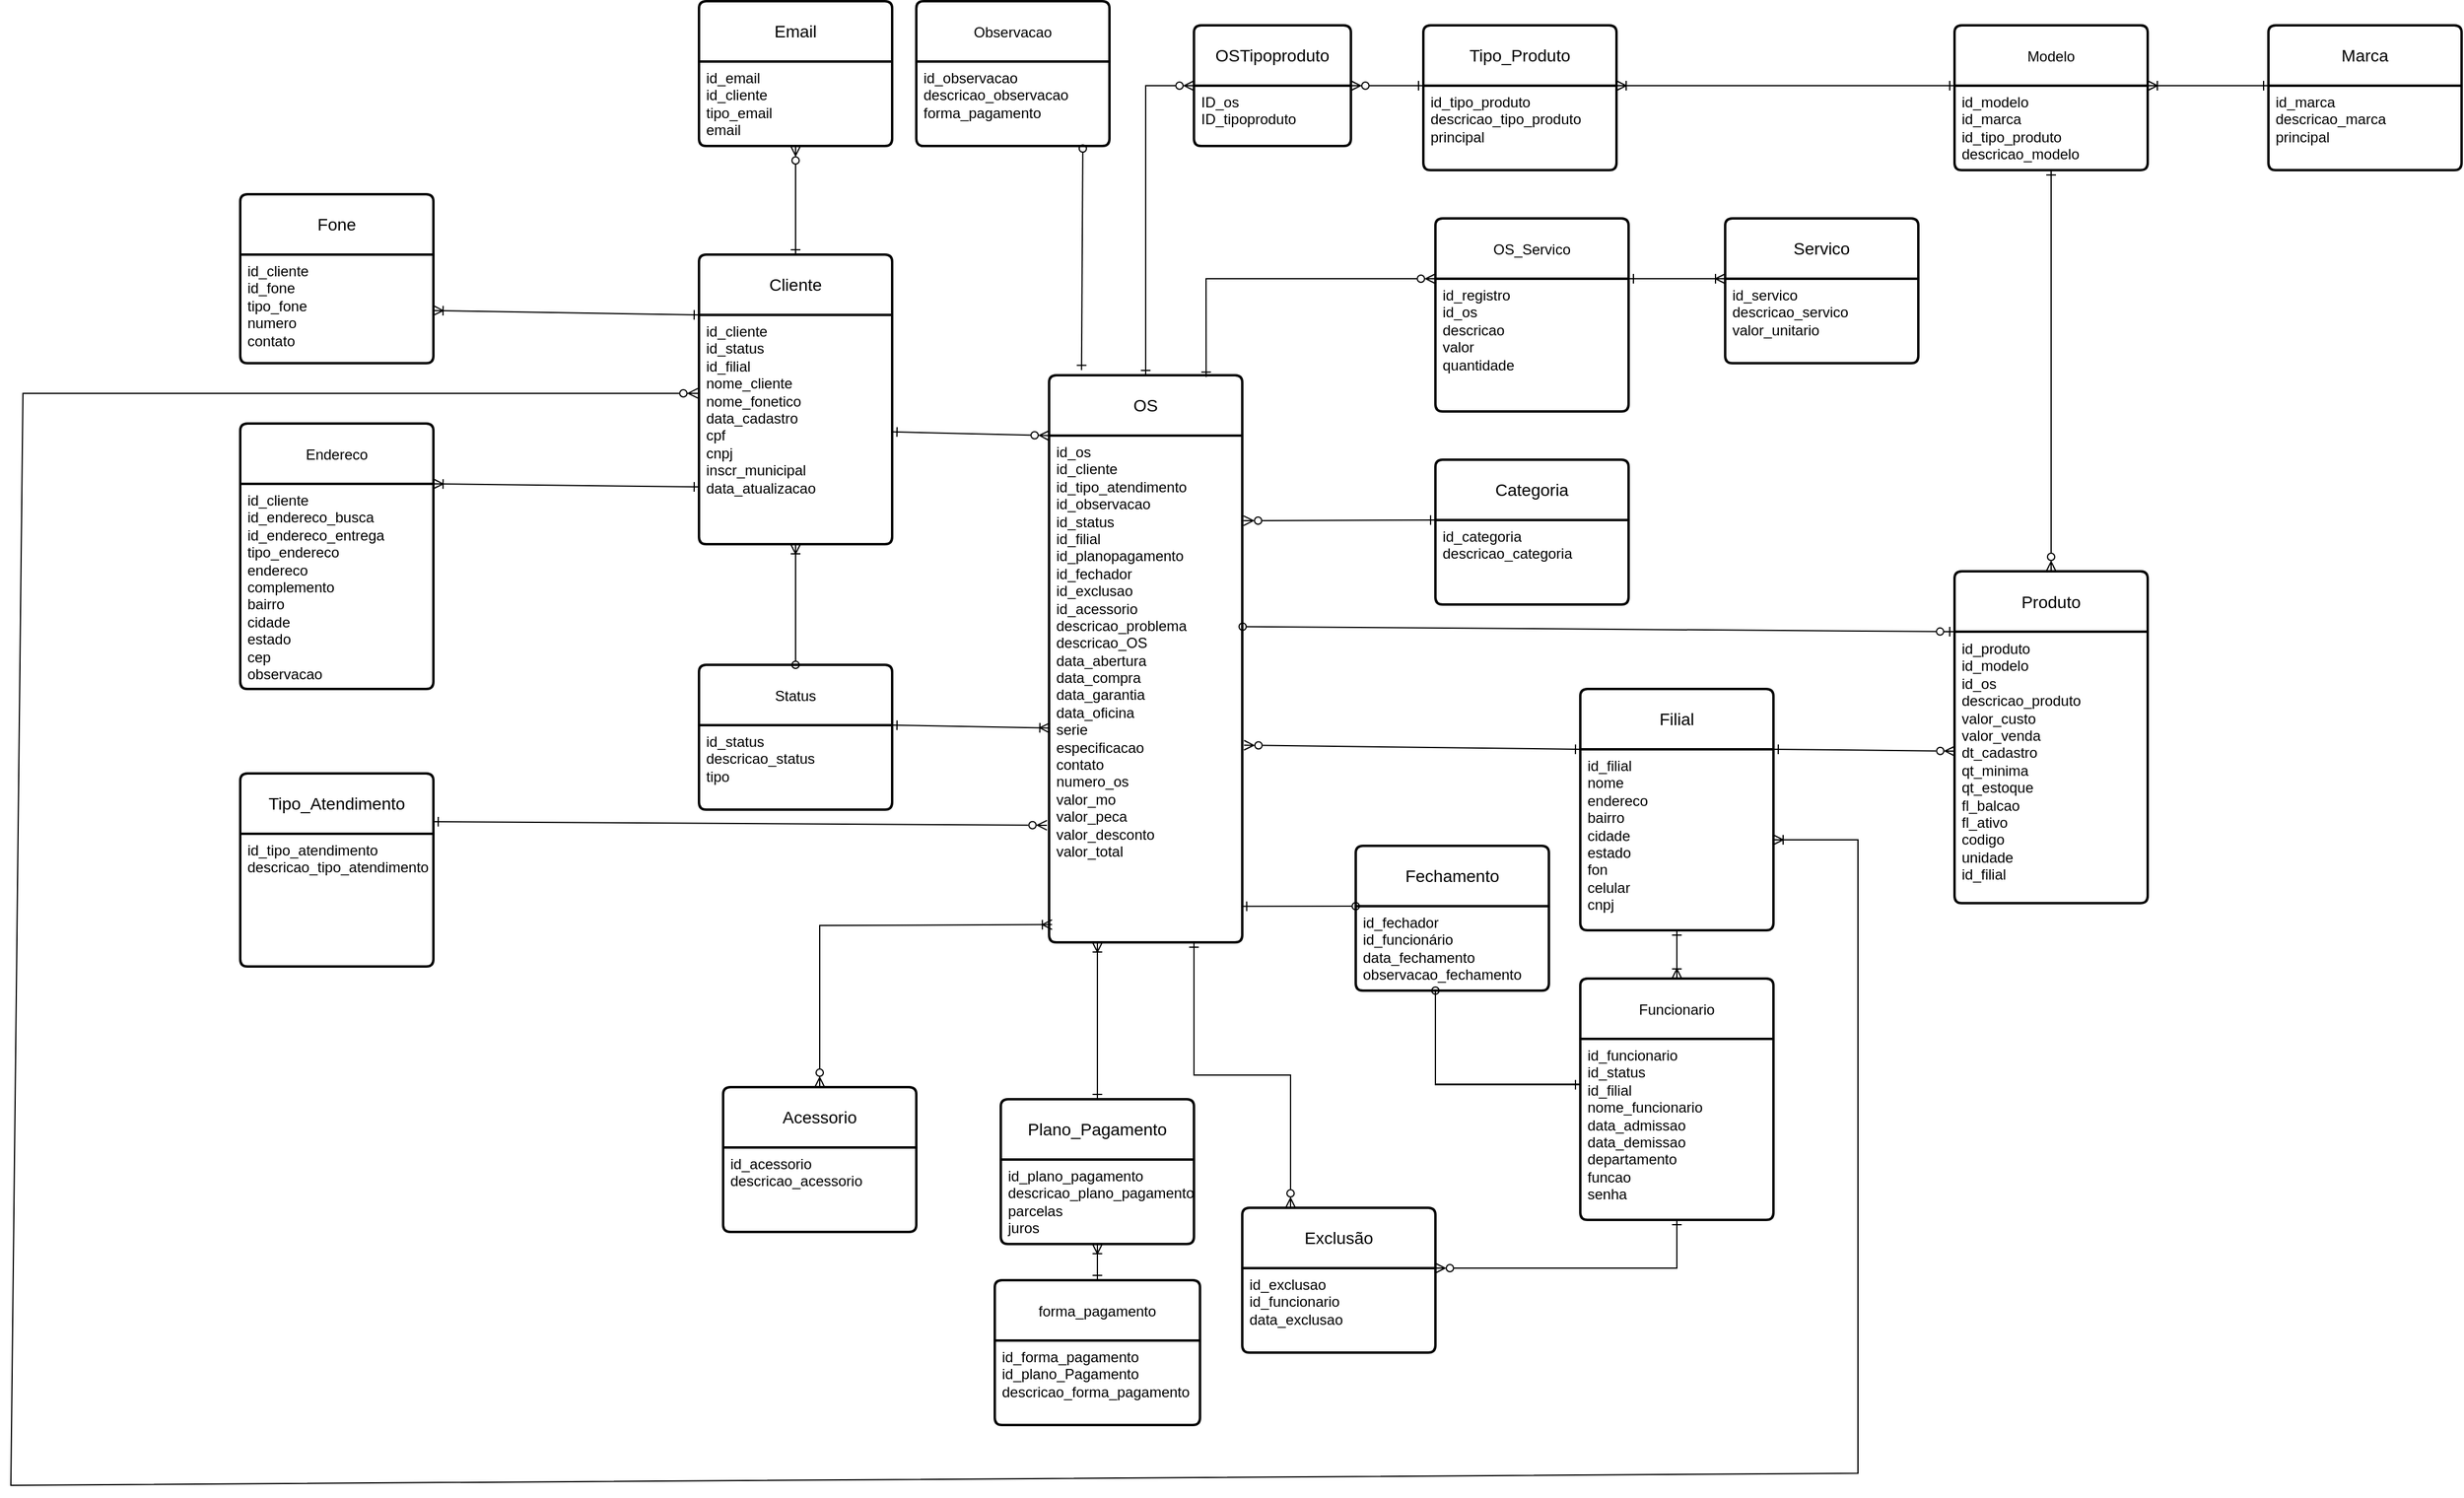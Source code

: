 <mxfile version="24.2.7" type="google">
  <diagram name="Página-1" id="qi5QB81KDscY9ikEkPCv">
    <mxGraphModel grid="1" page="1" gridSize="10" guides="1" tooltips="1" connect="1" arrows="1" fold="1" pageScale="1" pageWidth="827" pageHeight="1169" math="0" shadow="0">
      <root>
        <mxCell id="0" />
        <mxCell id="1" parent="0" />
        <mxCell id="GUfL9EUCw7rr8f97CWck-1" value="Filial" style="swimlane;childLayout=stackLayout;horizontal=1;startSize=50;horizontalStack=0;rounded=1;fontSize=14;fontStyle=0;strokeWidth=2;resizeParent=0;resizeLast=1;shadow=0;dashed=0;align=center;arcSize=4;whiteSpace=wrap;html=1;" vertex="1" parent="1">
          <mxGeometry x="810" y="420" width="160" height="200" as="geometry" />
        </mxCell>
        <mxCell id="GUfL9EUCw7rr8f97CWck-2" value="&lt;div&gt;id_filial&lt;/div&gt;&lt;div&gt;nome&lt;/div&gt;&lt;div&gt;endereco&lt;/div&gt;&lt;div&gt;bairro&lt;/div&gt;&lt;div&gt;cidade&lt;/div&gt;&lt;div&gt;estado&lt;/div&gt;&lt;div&gt;fon&lt;/div&gt;&lt;div&gt;celular&lt;/div&gt;&lt;div&gt;cnpj&lt;/div&gt;" style="align=left;strokeColor=none;fillColor=none;spacingLeft=4;fontSize=12;verticalAlign=top;resizable=0;rotatable=0;part=1;html=1;" vertex="1" parent="GUfL9EUCw7rr8f97CWck-1">
          <mxGeometry y="50" width="160" height="150" as="geometry" />
        </mxCell>
        <mxCell id="GUfL9EUCw7rr8f97CWck-16" value="&lt;span style=&quot;font-size: 12px; text-align: left; text-wrap: nowrap;&quot;&gt;Funcionario&lt;/span&gt;" style="swimlane;childLayout=stackLayout;horizontal=1;startSize=50;horizontalStack=0;rounded=1;fontSize=14;fontStyle=0;strokeWidth=2;resizeParent=0;resizeLast=1;shadow=0;dashed=0;align=center;arcSize=4;whiteSpace=wrap;html=1;" vertex="1" parent="1">
          <mxGeometry x="810" y="660" width="160" height="200" as="geometry" />
        </mxCell>
        <mxCell id="GUfL9EUCw7rr8f97CWck-17" value="&lt;div&gt;&lt;span style=&quot;background-color: initial;&quot;&gt;id_funcionario&lt;/span&gt;&lt;br&gt;&lt;/div&gt;&lt;div&gt;id_status&lt;/div&gt;&lt;div&gt;id_filial&lt;/div&gt;&lt;div&gt;nome_funcionario&lt;/div&gt;&lt;div&gt;data_admissao&lt;/div&gt;&lt;div&gt;data_demissao&lt;/div&gt;&lt;div&gt;departamento&lt;/div&gt;&lt;div&gt;funcao&lt;/div&gt;&lt;div&gt;senha&lt;/div&gt;" style="align=left;strokeColor=none;fillColor=none;spacingLeft=4;fontSize=12;verticalAlign=top;resizable=0;rotatable=0;part=1;html=1;" vertex="1" parent="GUfL9EUCw7rr8f97CWck-16">
          <mxGeometry y="50" width="160" height="150" as="geometry" />
        </mxCell>
        <mxCell id="GUfL9EUCw7rr8f97CWck-22" value="Tipo_Atendimento" style="swimlane;childLayout=stackLayout;horizontal=1;startSize=50;horizontalStack=0;rounded=1;fontSize=14;fontStyle=0;strokeWidth=2;resizeParent=0;resizeLast=1;shadow=0;dashed=0;align=center;arcSize=4;whiteSpace=wrap;html=1;" vertex="1" parent="1">
          <mxGeometry x="-300" y="490" width="160" height="160" as="geometry" />
        </mxCell>
        <mxCell id="GUfL9EUCw7rr8f97CWck-23" value="&lt;div&gt;id_tipo_atendimento&lt;/div&gt;&lt;div&gt;descricao_tipo_atendimento&lt;/div&gt;&lt;div&gt;&lt;br&gt;&lt;/div&gt;" style="align=left;strokeColor=none;fillColor=none;spacingLeft=4;fontSize=12;verticalAlign=top;resizable=0;rotatable=0;part=1;html=1;" vertex="1" parent="GUfL9EUCw7rr8f97CWck-22">
          <mxGeometry y="50" width="160" height="110" as="geometry" />
        </mxCell>
        <mxCell id="GUfL9EUCw7rr8f97CWck-24" value="&lt;span style=&quot;font-size: 12px; text-align: left; text-wrap: nowrap;&quot;&gt;OS_Servico&lt;/span&gt;" style="swimlane;childLayout=stackLayout;horizontal=1;startSize=50;horizontalStack=0;rounded=1;fontSize=14;fontStyle=0;strokeWidth=2;resizeParent=0;resizeLast=1;shadow=0;dashed=0;align=center;arcSize=4;whiteSpace=wrap;html=1;" vertex="1" parent="1">
          <mxGeometry x="690" y="30" width="160" height="160" as="geometry" />
        </mxCell>
        <mxCell id="GUfL9EUCw7rr8f97CWck-25" value="&lt;div&gt;id_registro&lt;/div&gt;&lt;div&gt;id_os&lt;/div&gt;&lt;div&gt;descricao&lt;/div&gt;&lt;div&gt;valor&lt;/div&gt;&lt;div&gt;quantidade&lt;/div&gt;" style="align=left;strokeColor=none;fillColor=none;spacingLeft=4;fontSize=12;verticalAlign=top;resizable=0;rotatable=0;part=1;html=1;" vertex="1" parent="GUfL9EUCw7rr8f97CWck-24">
          <mxGeometry y="50" width="160" height="110" as="geometry" />
        </mxCell>
        <mxCell id="GUfL9EUCw7rr8f97CWck-26" value="OS" style="swimlane;childLayout=stackLayout;horizontal=1;startSize=50;horizontalStack=0;rounded=1;fontSize=14;fontStyle=0;strokeWidth=2;resizeParent=0;resizeLast=1;shadow=0;dashed=0;align=center;arcSize=4;whiteSpace=wrap;html=1;" vertex="1" parent="1">
          <mxGeometry x="370" y="160" width="160" height="470" as="geometry" />
        </mxCell>
        <mxCell id="GUfL9EUCw7rr8f97CWck-27" value="&lt;div&gt;&lt;span style=&quot;background-color: initial;&quot;&gt;id_os&lt;/span&gt;&lt;br&gt;&lt;/div&gt;&lt;div&gt;id_cliente&lt;/div&gt;&lt;div&gt;id_tipo_atendimento&lt;/div&gt;id_observacao&lt;br&gt;&lt;div&gt;id_status&lt;/div&gt;&lt;div&gt;&lt;div&gt;id_filial&lt;/div&gt;&lt;div&gt;&lt;div&gt;id_planopagamento&lt;/div&gt;&lt;div&gt;id_fechador&lt;/div&gt;&lt;div&gt;id_exclusao&lt;/div&gt;&lt;/div&gt;&lt;/div&gt;&lt;div&gt;id_acessorio&lt;/div&gt;&lt;div&gt;descricao_problema&lt;/div&gt;&lt;div&gt;descricao_OS&lt;/div&gt;&lt;div&gt;data_abertura&lt;/div&gt;&lt;div&gt;data_compra&lt;/div&gt;&lt;div&gt;data_garantia&lt;/div&gt;&lt;div&gt;data_oficina&lt;/div&gt;&lt;div&gt;serie&lt;/div&gt;&lt;div&gt;especificacao&lt;/div&gt;&lt;div&gt;contato&lt;/div&gt;&lt;div&gt;numero_os&lt;/div&gt;&lt;div&gt;&lt;div&gt;&lt;div&gt;valor_mo&lt;/div&gt;&lt;div&gt;valor_peca&lt;/div&gt;&lt;div&gt;valor_desconto&lt;/div&gt;&lt;div&gt;valor_total&lt;/div&gt;&lt;div&gt;&lt;br&gt;&lt;br&gt;&lt;/div&gt;&lt;/div&gt;&lt;/div&gt;" style="align=left;strokeColor=none;fillColor=none;spacingLeft=4;fontSize=12;verticalAlign=top;resizable=0;rotatable=0;part=1;html=1;" vertex="1" parent="GUfL9EUCw7rr8f97CWck-26">
          <mxGeometry y="50" width="160" height="420" as="geometry" />
        </mxCell>
        <mxCell id="GUfL9EUCw7rr8f97CWck-29" value="Acessorio" style="swimlane;childLayout=stackLayout;horizontal=1;startSize=50;horizontalStack=0;rounded=1;fontSize=14;fontStyle=0;strokeWidth=2;resizeParent=0;resizeLast=1;shadow=0;dashed=0;align=center;arcSize=4;whiteSpace=wrap;html=1;" vertex="1" parent="1">
          <mxGeometry x="100" y="750" width="160" height="120" as="geometry" />
        </mxCell>
        <mxCell id="GUfL9EUCw7rr8f97CWck-30" value="&lt;div&gt;&lt;span style=&quot;background-color: initial;&quot;&gt;id_acessorio&lt;/span&gt;&lt;br&gt;&lt;/div&gt;&lt;div&gt;descricao_acessorio&lt;/div&gt;" style="align=left;strokeColor=none;fillColor=none;spacingLeft=4;fontSize=12;verticalAlign=top;resizable=0;rotatable=0;part=1;html=1;" vertex="1" parent="GUfL9EUCw7rr8f97CWck-29">
          <mxGeometry y="50" width="160" height="70" as="geometry" />
        </mxCell>
        <mxCell id="GUfL9EUCw7rr8f97CWck-31" value="&lt;span style=&quot;font-size: 12px; text-align: left; text-wrap: nowrap;&quot;&gt;Observacao&lt;/span&gt;" style="swimlane;childLayout=stackLayout;horizontal=1;startSize=50;horizontalStack=0;rounded=1;fontSize=14;fontStyle=0;strokeWidth=2;resizeParent=0;resizeLast=1;shadow=0;dashed=0;align=center;arcSize=4;whiteSpace=wrap;html=1;" vertex="1" parent="1">
          <mxGeometry x="260" y="-150" width="160" height="120" as="geometry" />
        </mxCell>
        <mxCell id="GUfL9EUCw7rr8f97CWck-32" value="&lt;div&gt;&lt;span style=&quot;background-color: initial;&quot;&gt;id_observacao&lt;/span&gt;&lt;br&gt;&lt;/div&gt;&lt;div&gt;descricao_observacao&lt;/div&gt;&lt;div&gt;forma_pagamento&lt;/div&gt;" style="align=left;strokeColor=none;fillColor=none;spacingLeft=4;fontSize=12;verticalAlign=top;resizable=0;rotatable=0;part=1;html=1;" vertex="1" parent="GUfL9EUCw7rr8f97CWck-31">
          <mxGeometry y="50" width="160" height="70" as="geometry" />
        </mxCell>
        <mxCell id="GUfL9EUCw7rr8f97CWck-34" value="&lt;span style=&quot;font-size: 12px; text-align: left; text-wrap: nowrap;&quot;&gt;forma_pagamento&lt;/span&gt;" style="swimlane;childLayout=stackLayout;horizontal=1;startSize=50;horizontalStack=0;rounded=1;fontSize=14;fontStyle=0;strokeWidth=2;resizeParent=0;resizeLast=1;shadow=0;dashed=0;align=center;arcSize=4;whiteSpace=wrap;html=1;" vertex="1" parent="1">
          <mxGeometry x="325" y="910" width="170" height="120" as="geometry" />
        </mxCell>
        <mxCell id="GUfL9EUCw7rr8f97CWck-35" value="&lt;div&gt;&lt;span style=&quot;background-color: initial;&quot;&gt;id_forma_pagamento&lt;/span&gt;&lt;/div&gt;&lt;div&gt;id_plano_Pagamento&lt;/div&gt;&lt;div&gt;descricao_forma_pagamento&lt;/div&gt;&lt;div&gt;&lt;br&gt;&lt;/div&gt;" style="align=left;strokeColor=none;fillColor=none;spacingLeft=4;fontSize=12;verticalAlign=top;resizable=0;rotatable=0;part=1;html=1;" vertex="1" parent="GUfL9EUCw7rr8f97CWck-34">
          <mxGeometry y="50" width="170" height="70" as="geometry" />
        </mxCell>
        <mxCell id="GUfL9EUCw7rr8f97CWck-36" value="Plano_Pagamento" style="swimlane;childLayout=stackLayout;horizontal=1;startSize=50;horizontalStack=0;rounded=1;fontSize=14;fontStyle=0;strokeWidth=2;resizeParent=0;resizeLast=1;shadow=0;dashed=0;align=center;arcSize=4;whiteSpace=wrap;html=1;" vertex="1" parent="1">
          <mxGeometry x="330" y="760" width="160" height="120" as="geometry" />
        </mxCell>
        <mxCell id="GUfL9EUCw7rr8f97CWck-37" value="&lt;div&gt;id_plano_pagamento&lt;/div&gt;&lt;div&gt;descricao_plano_pagamento&lt;/div&gt;&lt;div&gt;parcelas&lt;/div&gt;&lt;div&gt;juros&lt;/div&gt;" style="align=left;strokeColor=none;fillColor=none;spacingLeft=4;fontSize=12;verticalAlign=top;resizable=0;rotatable=0;part=1;html=1;" vertex="1" parent="GUfL9EUCw7rr8f97CWck-36">
          <mxGeometry y="50" width="160" height="70" as="geometry" />
        </mxCell>
        <mxCell id="GUfL9EUCw7rr8f97CWck-38" value="Marca" style="swimlane;childLayout=stackLayout;horizontal=1;startSize=50;horizontalStack=0;rounded=1;fontSize=14;fontStyle=0;strokeWidth=2;resizeParent=0;resizeLast=1;shadow=0;dashed=0;align=center;arcSize=4;whiteSpace=wrap;html=1;" vertex="1" parent="1">
          <mxGeometry x="1380" y="-130" width="160" height="120" as="geometry" />
        </mxCell>
        <mxCell id="GUfL9EUCw7rr8f97CWck-39" value="&lt;div&gt;id_marca&lt;/div&gt;&lt;div&gt;descricao_marca&lt;/div&gt;&lt;div&gt;principal&lt;/div&gt;" style="align=left;strokeColor=none;fillColor=none;spacingLeft=4;fontSize=12;verticalAlign=top;resizable=0;rotatable=0;part=1;html=1;" vertex="1" parent="GUfL9EUCw7rr8f97CWck-38">
          <mxGeometry y="50" width="160" height="70" as="geometry" />
        </mxCell>
        <mxCell id="GUfL9EUCw7rr8f97CWck-40" value="Tipo_Produto" style="swimlane;childLayout=stackLayout;horizontal=1;startSize=50;horizontalStack=0;rounded=1;fontSize=14;fontStyle=0;strokeWidth=2;resizeParent=0;resizeLast=1;shadow=0;dashed=0;align=center;arcSize=4;whiteSpace=wrap;html=1;" vertex="1" parent="1">
          <mxGeometry x="680" y="-130" width="160" height="120" as="geometry" />
        </mxCell>
        <mxCell id="GUfL9EUCw7rr8f97CWck-41" value="&lt;div&gt;id_tipo_produto&lt;/div&gt;&lt;div&gt;descricao_tipo_produto&lt;/div&gt;&lt;div&gt;principal&lt;/div&gt;&lt;div&gt;&lt;br&gt;&lt;/div&gt;" style="align=left;strokeColor=none;fillColor=none;spacingLeft=4;fontSize=12;verticalAlign=top;resizable=0;rotatable=0;part=1;html=1;" vertex="1" parent="GUfL9EUCw7rr8f97CWck-40">
          <mxGeometry y="50" width="160" height="70" as="geometry" />
        </mxCell>
        <mxCell id="GUfL9EUCw7rr8f97CWck-44" value="Email" style="swimlane;childLayout=stackLayout;horizontal=1;startSize=50;horizontalStack=0;rounded=1;fontSize=14;fontStyle=0;strokeWidth=2;resizeParent=0;resizeLast=1;shadow=0;dashed=0;align=center;arcSize=4;whiteSpace=wrap;html=1;" vertex="1" parent="1">
          <mxGeometry x="80" y="-150" width="160" height="120" as="geometry" />
        </mxCell>
        <mxCell id="GUfL9EUCw7rr8f97CWck-45" value="&lt;div&gt;id_email&lt;br&gt;&lt;/div&gt;&lt;div&gt;id_cliente&lt;/div&gt;&lt;div&gt;tipo_email&lt;/div&gt;&lt;div&gt;email&lt;/div&gt;" style="align=left;strokeColor=none;fillColor=none;spacingLeft=4;fontSize=12;verticalAlign=top;resizable=0;rotatable=0;part=1;html=1;" vertex="1" parent="GUfL9EUCw7rr8f97CWck-44">
          <mxGeometry y="50" width="160" height="70" as="geometry" />
        </mxCell>
        <mxCell id="GUfL9EUCw7rr8f97CWck-46" value="Fone" style="swimlane;childLayout=stackLayout;horizontal=1;startSize=50;horizontalStack=0;rounded=1;fontSize=14;fontStyle=0;strokeWidth=2;resizeParent=0;resizeLast=1;shadow=0;dashed=0;align=center;arcSize=4;whiteSpace=wrap;html=1;" vertex="1" parent="1">
          <mxGeometry x="-300" y="10" width="160" height="140" as="geometry" />
        </mxCell>
        <mxCell id="GUfL9EUCw7rr8f97CWck-47" value="&lt;div&gt;id_cliente&lt;/div&gt;&lt;div&gt;id_fone&lt;/div&gt;&lt;div&gt;tipo_fone&lt;/div&gt;&lt;div&gt;numero&lt;/div&gt;&lt;div&gt;contato&lt;/div&gt;&lt;div&gt;&lt;br&gt;&lt;/div&gt;" style="align=left;strokeColor=none;fillColor=none;spacingLeft=4;fontSize=12;verticalAlign=top;resizable=0;rotatable=0;part=1;html=1;" vertex="1" parent="GUfL9EUCw7rr8f97CWck-46">
          <mxGeometry y="50" width="160" height="90" as="geometry" />
        </mxCell>
        <mxCell id="GUfL9EUCw7rr8f97CWck-50" value="Produto" style="swimlane;childLayout=stackLayout;horizontal=1;startSize=50;horizontalStack=0;rounded=1;fontSize=14;fontStyle=0;strokeWidth=2;resizeParent=0;resizeLast=1;shadow=0;dashed=0;align=center;arcSize=4;whiteSpace=wrap;html=1;" vertex="1" parent="1">
          <mxGeometry x="1120" y="322.5" width="160" height="275" as="geometry" />
        </mxCell>
        <mxCell id="GUfL9EUCw7rr8f97CWck-51" value="&lt;div&gt;id_produto&lt;/div&gt;&lt;div&gt;id_modelo&lt;br&gt;&lt;/div&gt;&lt;div&gt;id_os&lt;br&gt;&lt;/div&gt;&lt;div&gt;descricao_produto&lt;/div&gt;&lt;div&gt;valor_custo&lt;/div&gt;&lt;div&gt;valor_venda&lt;/div&gt;&lt;div&gt;dt_cadastro&lt;/div&gt;&lt;div&gt;qt_minima&lt;/div&gt;&lt;div&gt;qt_estoque&lt;/div&gt;&lt;div&gt;fl_balcao&lt;/div&gt;&lt;div&gt;fl_ativo&lt;/div&gt;&lt;div&gt;codigo&lt;/div&gt;&lt;div&gt;unidade&lt;/div&gt;&lt;div&gt;id_filial&lt;/div&gt;" style="align=left;strokeColor=none;fillColor=none;spacingLeft=4;fontSize=12;verticalAlign=top;resizable=0;rotatable=0;part=1;html=1;" vertex="1" parent="GUfL9EUCw7rr8f97CWck-50">
          <mxGeometry y="50" width="160" height="225" as="geometry" />
        </mxCell>
        <mxCell id="GUfL9EUCw7rr8f97CWck-52" value="Cliente" style="swimlane;childLayout=stackLayout;horizontal=1;startSize=50;horizontalStack=0;rounded=1;fontSize=14;fontStyle=0;strokeWidth=2;resizeParent=0;resizeLast=1;shadow=0;dashed=0;align=center;arcSize=4;whiteSpace=wrap;html=1;" vertex="1" parent="1">
          <mxGeometry x="80" y="60" width="160" height="240" as="geometry" />
        </mxCell>
        <mxCell id="GUfL9EUCw7rr8f97CWck-53" value="&lt;div&gt;id_cliente&lt;/div&gt;&lt;div&gt;&lt;div&gt;id_status&lt;/div&gt;&lt;div&gt;id_filial&lt;/div&gt;&lt;/div&gt;&lt;div&gt;nome_cliente&lt;/div&gt;&lt;div&gt;nome_fonetico&lt;/div&gt;&lt;div&gt;data_cadastro&lt;/div&gt;&lt;div&gt;cpf&lt;/div&gt;&lt;div&gt;cnpj&lt;/div&gt;&lt;div&gt;inscr_municipal&lt;/div&gt;&lt;div&gt;data_atualizacao&lt;/div&gt;" style="align=left;strokeColor=none;fillColor=none;spacingLeft=4;fontSize=12;verticalAlign=top;resizable=0;rotatable=0;part=1;html=1;" vertex="1" parent="GUfL9EUCw7rr8f97CWck-52">
          <mxGeometry y="50" width="160" height="190" as="geometry" />
        </mxCell>
        <mxCell id="GUfL9EUCw7rr8f97CWck-57" value="&lt;div&gt;Categoria&lt;/div&gt;" style="swimlane;childLayout=stackLayout;horizontal=1;startSize=50;horizontalStack=0;rounded=1;fontSize=14;fontStyle=0;strokeWidth=2;resizeParent=0;resizeLast=1;shadow=0;dashed=0;align=center;arcSize=4;whiteSpace=wrap;html=1;" vertex="1" parent="1">
          <mxGeometry x="690" y="230" width="160" height="120" as="geometry" />
        </mxCell>
        <mxCell id="GUfL9EUCw7rr8f97CWck-58" value="&lt;div&gt;&lt;span style=&quot;background-color: initial;&quot;&gt;id_categoria&lt;/span&gt;&lt;br&gt;&lt;/div&gt;&lt;div&gt;descricao_categoria&lt;/div&gt;" style="align=left;strokeColor=none;fillColor=none;spacingLeft=4;fontSize=12;verticalAlign=top;resizable=0;rotatable=0;part=1;html=1;" vertex="1" parent="GUfL9EUCw7rr8f97CWck-57">
          <mxGeometry y="50" width="160" height="70" as="geometry" />
        </mxCell>
        <mxCell id="GUfL9EUCw7rr8f97CWck-59" value="&lt;span style=&quot;font-size: 12px; text-align: left; text-wrap: nowrap;&quot;&gt;Modelo&lt;/span&gt;" style="swimlane;childLayout=stackLayout;horizontal=1;startSize=50;horizontalStack=0;rounded=1;fontSize=14;fontStyle=0;strokeWidth=2;resizeParent=0;resizeLast=1;shadow=0;dashed=0;align=center;arcSize=4;whiteSpace=wrap;html=1;" vertex="1" parent="1">
          <mxGeometry x="1120" y="-130" width="160" height="120" as="geometry" />
        </mxCell>
        <mxCell id="GUfL9EUCw7rr8f97CWck-60" value="&lt;div&gt;&lt;span style=&quot;background-color: initial;&quot;&gt;id_modelo&lt;/span&gt;&lt;br&gt;&lt;/div&gt;&lt;div&gt;id_marca&lt;/div&gt;&lt;div&gt;id_tipo_produto&lt;/div&gt;&lt;div&gt;descricao_modelo&lt;/div&gt;&lt;div&gt;&lt;br&gt;&lt;/div&gt;&lt;div&gt;&lt;br&gt;&lt;/div&gt;" style="align=left;strokeColor=none;fillColor=none;spacingLeft=4;fontSize=12;verticalAlign=top;resizable=0;rotatable=0;part=1;html=1;" vertex="1" parent="GUfL9EUCw7rr8f97CWck-59">
          <mxGeometry y="50" width="160" height="70" as="geometry" />
        </mxCell>
        <mxCell id="GUfL9EUCw7rr8f97CWck-61" value="&lt;span style=&quot;font-size: 12px; text-align: left; text-wrap: nowrap;&quot;&gt;Endereco&lt;/span&gt;" style="swimlane;childLayout=stackLayout;horizontal=1;startSize=50;horizontalStack=0;rounded=1;fontSize=14;fontStyle=0;strokeWidth=2;resizeParent=0;resizeLast=1;shadow=0;dashed=0;align=center;arcSize=4;whiteSpace=wrap;html=1;" vertex="1" parent="1">
          <mxGeometry x="-300" y="200" width="160" height="220" as="geometry" />
        </mxCell>
        <mxCell id="GUfL9EUCw7rr8f97CWck-62" value="&lt;div&gt;&lt;span style=&quot;background-color: initial;&quot;&gt;id_cliente&lt;/span&gt;&lt;br&gt;&lt;/div&gt;&lt;div&gt;id_endereco_busca&lt;/div&gt;&lt;div&gt;id_endereco_entrega&lt;br&gt;&lt;/div&gt;&lt;div&gt;tipo_endereco&lt;/div&gt;&lt;div&gt;endereco&lt;/div&gt;&lt;div&gt;complemento&lt;/div&gt;&lt;div&gt;bairro&lt;/div&gt;&lt;div&gt;cidade&lt;/div&gt;&lt;div&gt;estado&lt;/div&gt;&lt;div&gt;cep&lt;/div&gt;&lt;div&gt;observacao&lt;/div&gt;" style="align=left;strokeColor=none;fillColor=none;spacingLeft=4;fontSize=12;verticalAlign=top;resizable=0;rotatable=0;part=1;html=1;" vertex="1" parent="GUfL9EUCw7rr8f97CWck-61">
          <mxGeometry y="50" width="160" height="170" as="geometry" />
        </mxCell>
        <mxCell id="rghxRi4L2u9oOf768lQL-1" value="Servico" style="swimlane;childLayout=stackLayout;horizontal=1;startSize=50;horizontalStack=0;rounded=1;fontSize=14;fontStyle=0;strokeWidth=2;resizeParent=0;resizeLast=1;shadow=0;dashed=0;align=center;arcSize=4;whiteSpace=wrap;html=1;" vertex="1" parent="1">
          <mxGeometry x="930" y="30" width="160" height="120" as="geometry" />
        </mxCell>
        <mxCell id="rghxRi4L2u9oOf768lQL-2" value="&lt;div&gt;&lt;span style=&quot;background-color: initial;&quot;&gt;id_servico&lt;/span&gt;&lt;br&gt;&lt;/div&gt;&lt;div&gt;descricao_servico&lt;/div&gt;&lt;div&gt;valor_unitario&lt;/div&gt;" style="align=left;strokeColor=none;fillColor=none;spacingLeft=4;fontSize=12;verticalAlign=top;resizable=0;rotatable=0;part=1;html=1;" vertex="1" parent="rghxRi4L2u9oOf768lQL-1">
          <mxGeometry y="50" width="160" height="70" as="geometry" />
        </mxCell>
        <mxCell id="ddGVAAA7YCfJVJd5zqxj-2" value="" style="fontSize=12;html=1;endArrow=ERzeroToMany;endFill=0;rounded=0;exitX=1;exitY=0.25;exitDx=0;exitDy=0;entryX=-0.011;entryY=0.769;entryDx=0;entryDy=0;entryPerimeter=0;startArrow=ERone;startFill=0;" edge="1" parent="1" source="GUfL9EUCw7rr8f97CWck-22" target="GUfL9EUCw7rr8f97CWck-27">
          <mxGeometry width="100" height="100" relative="1" as="geometry">
            <mxPoint x="230" y="560" as="sourcePoint" />
            <mxPoint x="330" y="490" as="targetPoint" />
          </mxGeometry>
        </mxCell>
        <mxCell id="ddGVAAA7YCfJVJd5zqxj-3" value="" style="fontSize=12;html=1;endArrow=ERzeroToMany;endFill=0;rounded=0;entryX=0;entryY=0;entryDx=0;entryDy=0;startArrow=ERone;startFill=0;" edge="1" parent="1" source="GUfL9EUCw7rr8f97CWck-53" target="GUfL9EUCw7rr8f97CWck-27">
          <mxGeometry width="100" height="100" relative="1" as="geometry">
            <mxPoint x="-30" y="292.5" as="sourcePoint" />
            <mxPoint x="350" y="287.5" as="targetPoint" />
          </mxGeometry>
        </mxCell>
        <mxCell id="ddGVAAA7YCfJVJd5zqxj-4" value="" style="fontSize=12;html=1;endArrow=ERoneToMany;endFill=0;rounded=0;entryX=1;entryY=0;entryDx=0;entryDy=0;exitX=0;exitY=0.75;exitDx=0;exitDy=0;startArrow=ERone;startFill=0;" edge="1" parent="1" source="GUfL9EUCw7rr8f97CWck-53" target="GUfL9EUCw7rr8f97CWck-62">
          <mxGeometry width="100" height="100" relative="1" as="geometry">
            <mxPoint x="560" y="220" as="sourcePoint" />
            <mxPoint x="790" y="240" as="targetPoint" />
          </mxGeometry>
        </mxCell>
        <mxCell id="ddGVAAA7YCfJVJd5zqxj-5" value="" style="fontSize=12;html=1;endArrow=ERoneToMany;endFill=0;rounded=0;entryX=0.5;entryY=0;entryDx=0;entryDy=0;exitX=0.5;exitY=1;exitDx=0;exitDy=0;startArrow=ERone;startFill=0;" edge="1" parent="1" source="GUfL9EUCw7rr8f97CWck-2" target="GUfL9EUCw7rr8f97CWck-16">
          <mxGeometry width="100" height="100" relative="1" as="geometry">
            <mxPoint x="1040" y="530" as="sourcePoint" />
            <mxPoint x="800" y="480" as="targetPoint" />
          </mxGeometry>
        </mxCell>
        <mxCell id="ddGVAAA7YCfJVJd5zqxj-7" value="" style="fontSize=12;html=1;endArrow=ERone;endFill=0;rounded=0;entryX=0;entryY=0;entryDx=0;entryDy=0;exitX=1;exitY=0;exitDx=0;exitDy=0;startArrow=ERoneToMany;startFill=0;" edge="1" parent="1" source="GUfL9EUCw7rr8f97CWck-60" target="GUfL9EUCw7rr8f97CWck-39">
          <mxGeometry width="100" height="100" relative="1" as="geometry">
            <mxPoint x="530" y="329.52" as="sourcePoint" />
            <mxPoint x="810" y="329.52" as="targetPoint" />
          </mxGeometry>
        </mxCell>
        <mxCell id="ddGVAAA7YCfJVJd5zqxj-8" value="" style="fontSize=12;html=1;endArrow=ERone;endFill=0;rounded=0;entryX=0;entryY=0;entryDx=0;entryDy=0;exitX=1;exitY=0;exitDx=0;exitDy=0;startArrow=ERoneToMany;startFill=0;" edge="1" parent="1" source="GUfL9EUCw7rr8f97CWck-41" target="GUfL9EUCw7rr8f97CWck-60">
          <mxGeometry width="100" height="100" relative="1" as="geometry">
            <mxPoint x="790" y="210" as="sourcePoint" />
            <mxPoint x="680" y="200" as="targetPoint" />
          </mxGeometry>
        </mxCell>
        <mxCell id="ddGVAAA7YCfJVJd5zqxj-10" value="" style="fontSize=12;html=1;endArrow=ERone;endFill=0;rounded=0;entryX=0;entryY=0.25;entryDx=0;entryDy=0;exitX=1.009;exitY=0.611;exitDx=0;exitDy=0;exitPerimeter=0;startArrow=ERzeroToMany;startFill=0;" edge="1" parent="1" source="GUfL9EUCw7rr8f97CWck-27" target="GUfL9EUCw7rr8f97CWck-1">
          <mxGeometry width="100" height="100" relative="1" as="geometry">
            <mxPoint x="470" y="750" as="sourcePoint" />
            <mxPoint x="760" y="760" as="targetPoint" />
          </mxGeometry>
        </mxCell>
        <mxCell id="2B65WVf7o-zjYW6nSgnX-1" value="" style="endArrow=ERoneToMany;html=1;rounded=0;exitX=0;exitY=0;exitDx=0;exitDy=0;startArrow=ERone;startFill=0;endFill=0;" edge="1" parent="1" source="GUfL9EUCw7rr8f97CWck-53" target="GUfL9EUCw7rr8f97CWck-47">
          <mxGeometry width="50" height="50" relative="1" as="geometry">
            <mxPoint x="300" y="140" as="sourcePoint" />
            <mxPoint x="350" y="90" as="targetPoint" />
          </mxGeometry>
        </mxCell>
        <mxCell id="2B65WVf7o-zjYW6nSgnX-2" value="" style="endArrow=ERone;html=1;rounded=0;entryX=0.168;entryY=-0.009;entryDx=0;entryDy=0;startArrow=oval;startFill=0;endFill=0;exitX=0.862;exitY=1.03;exitDx=0;exitDy=0;exitPerimeter=0;entryPerimeter=0;" edge="1" parent="1" source="GUfL9EUCw7rr8f97CWck-32" target="GUfL9EUCw7rr8f97CWck-26">
          <mxGeometry width="50" height="50" relative="1" as="geometry">
            <mxPoint x="300" y="860" as="sourcePoint" />
            <mxPoint x="350" y="810" as="targetPoint" />
          </mxGeometry>
        </mxCell>
        <mxCell id="2B65WVf7o-zjYW6nSgnX-5" value="" style="endArrow=ERoneToMany;html=1;rounded=0;entryX=0.25;entryY=1;entryDx=0;entryDy=0;exitX=0.5;exitY=0;exitDx=0;exitDy=0;startArrow=ERone;startFill=0;endFill=0;" edge="1" parent="1" source="GUfL9EUCw7rr8f97CWck-36" target="GUfL9EUCw7rr8f97CWck-27">
          <mxGeometry width="50" height="50" relative="1" as="geometry">
            <mxPoint x="620" y="430" as="sourcePoint" />
            <mxPoint x="540" y="783.846" as="targetPoint" />
          </mxGeometry>
        </mxCell>
        <mxCell id="2B65WVf7o-zjYW6nSgnX-6" value="" style="endArrow=ERone;html=1;rounded=0;entryX=0.5;entryY=0;entryDx=0;entryDy=0;endFill=0;startArrow=ERoneToMany;startFill=0;" edge="1" parent="1" source="GUfL9EUCw7rr8f97CWck-37" target="GUfL9EUCw7rr8f97CWck-34">
          <mxGeometry width="50" height="50" relative="1" as="geometry">
            <mxPoint x="620" y="430" as="sourcePoint" />
            <mxPoint x="670" y="380" as="targetPoint" />
          </mxGeometry>
        </mxCell>
        <mxCell id="2B65WVf7o-zjYW6nSgnX-7" value="" style="endArrow=ERone;html=1;rounded=0;entryX=0.5;entryY=0;entryDx=0;entryDy=0;startArrow=ERzeroToMany;startFill=0;endFill=0;" edge="1" parent="1" source="GUfL9EUCw7rr8f97CWck-45" target="GUfL9EUCw7rr8f97CWck-52">
          <mxGeometry width="50" height="50" relative="1" as="geometry">
            <mxPoint x="300" y="-30" as="sourcePoint" />
            <mxPoint x="350" y="-80" as="targetPoint" />
          </mxGeometry>
        </mxCell>
        <mxCell id="2B65WVf7o-zjYW6nSgnX-9" value="" style="endArrow=ERzeroToMany;html=1;rounded=0;exitX=0.813;exitY=0.003;exitDx=0;exitDy=0;entryX=0;entryY=0;entryDx=0;entryDy=0;exitPerimeter=0;endFill=0;startArrow=ERone;startFill=0;" edge="1" parent="1" source="GUfL9EUCw7rr8f97CWck-26" target="GUfL9EUCw7rr8f97CWck-25">
          <mxGeometry width="50" height="50" relative="1" as="geometry">
            <mxPoint x="500" y="-70" as="sourcePoint" />
            <mxPoint x="630" y="340" as="targetPoint" />
            <Array as="points">
              <mxPoint x="500" y="80" />
            </Array>
          </mxGeometry>
        </mxCell>
        <mxCell id="2B65WVf7o-zjYW6nSgnX-10" value="" style="endArrow=ERone;html=1;rounded=0;exitX=0;exitY=0;exitDx=0;exitDy=0;entryX=1;entryY=0;entryDx=0;entryDy=0;endFill=0;startArrow=ERoneToMany;startFill=0;" edge="1" parent="1" source="rghxRi4L2u9oOf768lQL-2" target="GUfL9EUCw7rr8f97CWck-25">
          <mxGeometry width="50" height="50" relative="1" as="geometry">
            <mxPoint x="860" y="370" as="sourcePoint" />
            <mxPoint x="860" y="310" as="targetPoint" />
          </mxGeometry>
        </mxCell>
        <mxCell id="2B65WVf7o-zjYW6nSgnX-11" value="" style="endArrow=ERone;html=1;rounded=0;entryX=1;entryY=0.25;entryDx=0;entryDy=0;exitX=0.001;exitY=0.44;exitDx=0;exitDy=0;exitPerimeter=0;startArrow=ERzeroToMany;startFill=0;endFill=0;" edge="1" parent="1" source="GUfL9EUCw7rr8f97CWck-51" target="GUfL9EUCw7rr8f97CWck-1">
          <mxGeometry width="50" height="50" relative="1" as="geometry">
            <mxPoint x="-30" y="600" as="sourcePoint" />
            <mxPoint x="20" y="550" as="targetPoint" />
          </mxGeometry>
        </mxCell>
        <mxCell id="2B65WVf7o-zjYW6nSgnX-13" value="" style="endArrow=ERoneToMany;html=1;rounded=0;entryX=0.015;entryY=0.965;entryDx=0;entryDy=0;entryPerimeter=0;exitX=0.5;exitY=0;exitDx=0;exitDy=0;startArrow=ERzeroToMany;startFill=0;endFill=0;" edge="1" parent="1" source="GUfL9EUCw7rr8f97CWck-29" target="GUfL9EUCw7rr8f97CWck-27">
          <mxGeometry width="50" height="50" relative="1" as="geometry">
            <mxPoint x="530" y="760" as="sourcePoint" />
            <mxPoint x="580" y="710" as="targetPoint" />
            <Array as="points">
              <mxPoint x="180" y="616" />
            </Array>
          </mxGeometry>
        </mxCell>
        <mxCell id="ddGVAAA7YCfJVJd5zqxj-12" value="" style="endArrow=ERzeroToMany;html=1;rounded=0;entryX=0;entryY=0;entryDx=0;entryDy=0;endFill=0;exitX=0.5;exitY=0;exitDx=0;exitDy=0;startArrow=ERone;startFill=0;" edge="1" parent="1" source="GUfL9EUCw7rr8f97CWck-26" target="ddGVAAA7YCfJVJd5zqxj-39">
          <mxGeometry width="50" height="50" relative="1" as="geometry">
            <mxPoint x="520" y="150" as="sourcePoint" />
            <mxPoint x="550" y="793.846" as="targetPoint" />
            <Array as="points">
              <mxPoint x="450" y="-80" />
            </Array>
          </mxGeometry>
        </mxCell>
        <mxCell id="ddGVAAA7YCfJVJd5zqxj-18" value="&lt;span style=&quot;font-size: 12px; text-align: left; text-wrap: nowrap;&quot;&gt;Status&lt;/span&gt;" style="swimlane;childLayout=stackLayout;horizontal=1;startSize=50;horizontalStack=0;rounded=1;fontSize=14;fontStyle=0;strokeWidth=2;resizeParent=0;resizeLast=1;shadow=0;dashed=0;align=center;arcSize=4;whiteSpace=wrap;html=1;" vertex="1" parent="1">
          <mxGeometry x="80" y="400" width="160" height="120" as="geometry" />
        </mxCell>
        <mxCell id="ddGVAAA7YCfJVJd5zqxj-19" value="&lt;div&gt;&lt;span style=&quot;background-color: initial;&quot;&gt;id_status&lt;/span&gt;&lt;br&gt;&lt;/div&gt;&lt;div&gt;descricao_status&lt;/div&gt;&lt;div&gt;tipo&lt;/div&gt;" style="align=left;strokeColor=none;fillColor=none;spacingLeft=4;fontSize=12;verticalAlign=top;resizable=0;rotatable=0;part=1;html=1;" vertex="1" parent="ddGVAAA7YCfJVJd5zqxj-18">
          <mxGeometry y="50" width="160" height="70" as="geometry" />
        </mxCell>
        <mxCell id="ddGVAAA7YCfJVJd5zqxj-20" value="Fechamento" style="swimlane;childLayout=stackLayout;horizontal=1;startSize=50;horizontalStack=0;rounded=1;fontSize=14;fontStyle=0;strokeWidth=2;resizeParent=0;resizeLast=1;shadow=0;dashed=0;align=center;arcSize=4;whiteSpace=wrap;html=1;" vertex="1" parent="1">
          <mxGeometry x="624" y="550" width="160" height="120" as="geometry" />
        </mxCell>
        <mxCell id="ddGVAAA7YCfJVJd5zqxj-21" value="&lt;div&gt;id_fechador&lt;/div&gt;&lt;div&gt;id_funcionário&lt;/div&gt;&lt;div&gt;data_fechamento&lt;/div&gt;&lt;div&gt;observacao_fechamento&lt;/div&gt;&lt;div&gt;&lt;br&gt;&lt;/div&gt;" style="align=left;strokeColor=none;fillColor=none;spacingLeft=4;fontSize=12;verticalAlign=top;resizable=0;rotatable=0;part=1;html=1;" vertex="1" parent="ddGVAAA7YCfJVJd5zqxj-20">
          <mxGeometry y="50" width="160" height="70" as="geometry" />
        </mxCell>
        <mxCell id="ddGVAAA7YCfJVJd5zqxj-22" value="" style="fontSize=12;html=1;endArrow=oval;endFill=0;rounded=0;entryX=0;entryY=0;entryDx=0;entryDy=0;exitX=0.998;exitY=0.929;exitDx=0;exitDy=0;exitPerimeter=0;startArrow=ERone;startFill=0;" edge="1" parent="1" source="GUfL9EUCw7rr8f97CWck-27" target="ddGVAAA7YCfJVJd5zqxj-21">
          <mxGeometry width="100" height="100" relative="1" as="geometry">
            <mxPoint x="540" y="480" as="sourcePoint" />
            <mxPoint x="820" y="480" as="targetPoint" />
          </mxGeometry>
        </mxCell>
        <mxCell id="ddGVAAA7YCfJVJd5zqxj-23" value="" style="endArrow=none;html=1;rounded=0;entryX=0.5;entryY=1;entryDx=0;entryDy=0;edgeStyle=orthogonalEdgeStyle;exitX=0;exitY=0.25;exitDx=0;exitDy=0;" edge="1" parent="1" source="GUfL9EUCw7rr8f97CWck-17" target="ddGVAAA7YCfJVJd5zqxj-21">
          <mxGeometry width="50" height="50" relative="1" as="geometry">
            <mxPoint x="690" y="760" as="sourcePoint" />
            <mxPoint x="690" y="700" as="targetPoint" />
            <Array as="points">
              <mxPoint x="690" y="748" />
            </Array>
          </mxGeometry>
        </mxCell>
        <mxCell id="ddGVAAA7YCfJVJd5zqxj-24" value="Exclusão" style="swimlane;childLayout=stackLayout;horizontal=1;startSize=50;horizontalStack=0;rounded=1;fontSize=14;fontStyle=0;strokeWidth=2;resizeParent=0;resizeLast=1;shadow=0;dashed=0;align=center;arcSize=4;whiteSpace=wrap;html=1;" vertex="1" parent="1">
          <mxGeometry x="530" y="850" width="160" height="120" as="geometry" />
        </mxCell>
        <mxCell id="ddGVAAA7YCfJVJd5zqxj-25" value="&lt;div&gt;id_exclusao&lt;/div&gt;&lt;div&gt;id_funcionario&lt;/div&gt;&lt;div&gt;data_exclusao&lt;/div&gt;" style="align=left;strokeColor=none;fillColor=none;spacingLeft=4;fontSize=12;verticalAlign=top;resizable=0;rotatable=0;part=1;html=1;" vertex="1" parent="ddGVAAA7YCfJVJd5zqxj-24">
          <mxGeometry y="50" width="160" height="70" as="geometry" />
        </mxCell>
        <mxCell id="ddGVAAA7YCfJVJd5zqxj-26" value="" style="endArrow=oval;html=1;rounded=0;entryX=0.5;entryY=1;entryDx=0;entryDy=0;edgeStyle=orthogonalEdgeStyle;exitX=0;exitY=0.25;exitDx=0;exitDy=0;endFill=0;startArrow=ERone;startFill=0;" edge="1" parent="1">
          <mxGeometry width="50" height="50" relative="1" as="geometry">
            <mxPoint x="810" y="748" as="sourcePoint" />
            <mxPoint x="690" y="670" as="targetPoint" />
            <Array as="points">
              <mxPoint x="690" y="748" />
            </Array>
          </mxGeometry>
        </mxCell>
        <mxCell id="ddGVAAA7YCfJVJd5zqxj-27" value="" style="endArrow=ERone;html=1;rounded=0;entryX=0.75;entryY=1;entryDx=0;entryDy=0;exitX=0.25;exitY=0;exitDx=0;exitDy=0;edgeStyle=orthogonalEdgeStyle;endFill=0;startArrow=ERzeroToMany;startFill=0;" edge="1" parent="1" source="ddGVAAA7YCfJVJd5zqxj-24" target="GUfL9EUCw7rr8f97CWck-27">
          <mxGeometry width="50" height="50" relative="1" as="geometry">
            <mxPoint x="650" y="818" as="sourcePoint" />
            <mxPoint x="530" y="740" as="targetPoint" />
          </mxGeometry>
        </mxCell>
        <mxCell id="ddGVAAA7YCfJVJd5zqxj-28" value="" style="endArrow=ERzeroToMany;html=1;rounded=0;entryX=1;entryY=0;entryDx=0;entryDy=0;exitX=0.5;exitY=1;exitDx=0;exitDy=0;startArrow=ERone;startFill=0;endFill=0;" edge="1" parent="1" source="GUfL9EUCw7rr8f97CWck-17" target="ddGVAAA7YCfJVJd5zqxj-25">
          <mxGeometry width="50" height="50" relative="1" as="geometry">
            <mxPoint x="930" y="959.96" as="sourcePoint" />
            <mxPoint x="810" y="881.96" as="targetPoint" />
            <Array as="points">
              <mxPoint x="890" y="900" />
            </Array>
          </mxGeometry>
        </mxCell>
        <mxCell id="ddGVAAA7YCfJVJd5zqxj-30" value="" style="fontSize=12;html=1;endArrow=ERzeroToOne;endFill=0;rounded=0;entryX=0;entryY=0;entryDx=0;entryDy=0;exitX=1.002;exitY=0.377;exitDx=0;exitDy=0;exitPerimeter=0;startArrow=oval;startFill=0;" edge="1" parent="1" source="GUfL9EUCw7rr8f97CWck-27" target="GUfL9EUCw7rr8f97CWck-51">
          <mxGeometry width="100" height="100" relative="1" as="geometry">
            <mxPoint x="534" y="368" as="sourcePoint" />
            <mxPoint x="990" y="350" as="targetPoint" />
          </mxGeometry>
        </mxCell>
        <mxCell id="ddGVAAA7YCfJVJd5zqxj-33" value="" style="fontSize=12;html=1;endArrow=oval;endFill=0;rounded=0;entryX=0.5;entryY=0;entryDx=0;entryDy=0;exitX=0.5;exitY=1;exitDx=0;exitDy=0;startArrow=ERoneToMany;startFill=0;" edge="1" parent="1" source="GUfL9EUCw7rr8f97CWck-53" target="ddGVAAA7YCfJVJd5zqxj-18">
          <mxGeometry width="100" height="100" relative="1" as="geometry">
            <mxPoint x="170" y="373" as="sourcePoint" />
            <mxPoint x="-50" y="370" as="targetPoint" />
          </mxGeometry>
        </mxCell>
        <mxCell id="ddGVAAA7YCfJVJd5zqxj-34" value="" style="fontSize=12;html=1;endArrow=ERzeroToMany;endFill=0;rounded=0;entryX=0.5;entryY=0;entryDx=0;entryDy=0;exitX=0.5;exitY=1;exitDx=0;exitDy=0;startArrow=ERone;startFill=0;" edge="1" parent="1" source="GUfL9EUCw7rr8f97CWck-60" target="GUfL9EUCw7rr8f97CWck-50">
          <mxGeometry width="100" height="100" relative="1" as="geometry">
            <mxPoint x="1140" y="100" as="sourcePoint" />
            <mxPoint x="1420" y="160" as="targetPoint" />
          </mxGeometry>
        </mxCell>
        <mxCell id="ddGVAAA7YCfJVJd5zqxj-35" value="" style="endArrow=ERone;html=1;rounded=0;entryX=0;entryY=0;entryDx=0;entryDy=0;exitX=1.007;exitY=0.168;exitDx=0;exitDy=0;exitPerimeter=0;endFill=0;startArrow=ERzeroToMany;startFill=0;" edge="1" parent="1" source="GUfL9EUCw7rr8f97CWck-27" target="GUfL9EUCw7rr8f97CWck-58">
          <mxGeometry width="50" height="50" relative="1" as="geometry">
            <mxPoint x="660" y="330" as="sourcePoint" />
            <mxPoint x="880" y="160" as="targetPoint" />
          </mxGeometry>
        </mxCell>
        <mxCell id="ddGVAAA7YCfJVJd5zqxj-36" value="" style="fontSize=12;html=1;endArrow=ERoneToMany;endFill=0;rounded=0;entryX=0.002;entryY=0.577;entryDx=0;entryDy=0;exitX=1;exitY=0;exitDx=0;exitDy=0;entryPerimeter=0;startArrow=ERone;startFill=0;" edge="1" parent="1" source="ddGVAAA7YCfJVJd5zqxj-19" target="GUfL9EUCw7rr8f97CWck-27">
          <mxGeometry width="100" height="100" relative="1" as="geometry">
            <mxPoint x="250" y="510" as="sourcePoint" />
            <mxPoint x="380" y="513" as="targetPoint" />
          </mxGeometry>
        </mxCell>
        <mxCell id="ddGVAAA7YCfJVJd5zqxj-37" value="" style="endArrow=ERoneToMany;html=1;rounded=0;entryX=1;entryY=0.5;entryDx=0;entryDy=0;exitX=-0.006;exitY=0.342;exitDx=0;exitDy=0;exitPerimeter=0;endFill=0;startArrow=ERzeroToMany;startFill=0;" edge="1" parent="1" source="GUfL9EUCw7rr8f97CWck-53" target="GUfL9EUCw7rr8f97CWck-2">
          <mxGeometry width="50" height="50" relative="1" as="geometry">
            <mxPoint x="-470" y="150" as="sourcePoint" />
            <mxPoint x="1241" y="830" as="targetPoint" />
            <Array as="points">
              <mxPoint x="-480" y="175" />
              <mxPoint x="-490" y="1080" />
              <mxPoint x="1040" y="1070" />
              <mxPoint x="1040" y="545" />
            </Array>
          </mxGeometry>
        </mxCell>
        <mxCell id="ddGVAAA7YCfJVJd5zqxj-38" value="OSTipoproduto" style="swimlane;childLayout=stackLayout;horizontal=1;startSize=50;horizontalStack=0;rounded=1;fontSize=14;fontStyle=0;strokeWidth=2;resizeParent=0;resizeLast=1;shadow=0;dashed=0;align=center;arcSize=4;whiteSpace=wrap;html=1;" vertex="1" parent="1">
          <mxGeometry x="490" y="-130" width="130" height="100" as="geometry" />
        </mxCell>
        <mxCell id="ddGVAAA7YCfJVJd5zqxj-39" value="&lt;div&gt;ID_os&lt;/div&gt;&lt;div&gt;ID_tipoproduto&lt;/div&gt;" style="align=left;strokeColor=none;fillColor=none;spacingLeft=4;fontSize=12;verticalAlign=top;resizable=0;rotatable=0;part=1;html=1;" vertex="1" parent="ddGVAAA7YCfJVJd5zqxj-38">
          <mxGeometry y="50" width="130" height="50" as="geometry" />
        </mxCell>
        <mxCell id="ddGVAAA7YCfJVJd5zqxj-40" value="" style="endArrow=ERone;html=1;rounded=0;entryX=0;entryY=0;entryDx=0;entryDy=0;endFill=0;exitX=1;exitY=0;exitDx=0;exitDy=0;startArrow=ERzeroToMany;startFill=0;" edge="1" parent="1" source="ddGVAAA7YCfJVJd5zqxj-39" target="GUfL9EUCw7rr8f97CWck-41">
          <mxGeometry width="50" height="50" relative="1" as="geometry">
            <mxPoint x="600" y="240" as="sourcePoint" />
            <mxPoint x="640" as="targetPoint" />
          </mxGeometry>
        </mxCell>
      </root>
    </mxGraphModel>
  </diagram>
</mxfile>

